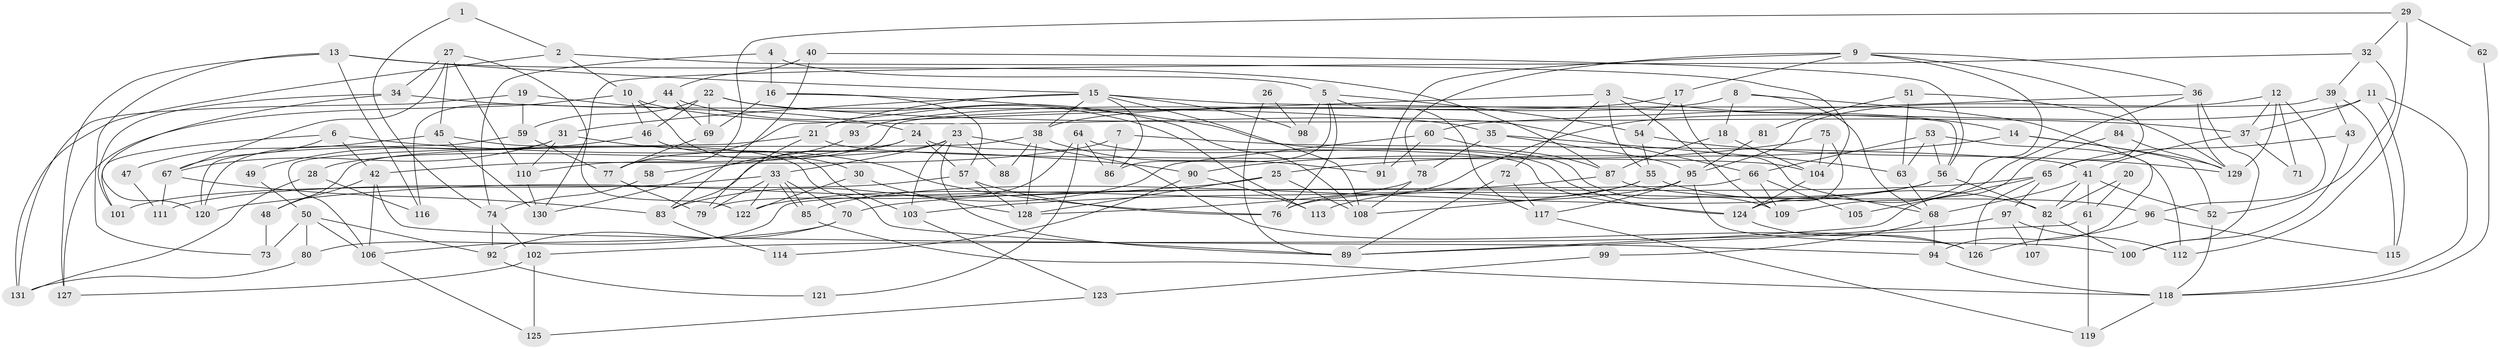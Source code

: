 // coarse degree distribution, {2: 0.17721518987341772, 14: 0.02531645569620253, 9: 0.0379746835443038, 3: 0.1518987341772152, 10: 0.0379746835443038, 6: 0.11392405063291139, 5: 0.13924050632911392, 11: 0.012658227848101266, 17: 0.012658227848101266, 4: 0.24050632911392406, 8: 0.05063291139240506}
// Generated by graph-tools (version 1.1) at 2025/50/03/04/25 22:50:55]
// undirected, 131 vertices, 262 edges
graph export_dot {
  node [color=gray90,style=filled];
  1;
  2;
  3;
  4;
  5;
  6;
  7;
  8;
  9;
  10;
  11;
  12;
  13;
  14;
  15;
  16;
  17;
  18;
  19;
  20;
  21;
  22;
  23;
  24;
  25;
  26;
  27;
  28;
  29;
  30;
  31;
  32;
  33;
  34;
  35;
  36;
  37;
  38;
  39;
  40;
  41;
  42;
  43;
  44;
  45;
  46;
  47;
  48;
  49;
  50;
  51;
  52;
  53;
  54;
  55;
  56;
  57;
  58;
  59;
  60;
  61;
  62;
  63;
  64;
  65;
  66;
  67;
  68;
  69;
  70;
  71;
  72;
  73;
  74;
  75;
  76;
  77;
  78;
  79;
  80;
  81;
  82;
  83;
  84;
  85;
  86;
  87;
  88;
  89;
  90;
  91;
  92;
  93;
  94;
  95;
  96;
  97;
  98;
  99;
  100;
  101;
  102;
  103;
  104;
  105;
  106;
  107;
  108;
  109;
  110;
  111;
  112;
  113;
  114;
  115;
  116;
  117;
  118;
  119;
  120;
  121;
  122;
  123;
  124;
  125;
  126;
  127;
  128;
  129;
  130;
  131;
  1 -- 74;
  1 -- 2;
  2 -- 104;
  2 -- 10;
  2 -- 131;
  3 -- 55;
  3 -- 72;
  3 -- 14;
  3 -- 77;
  3 -- 109;
  4 -- 5;
  4 -- 16;
  4 -- 74;
  5 -- 86;
  5 -- 54;
  5 -- 76;
  5 -- 98;
  5 -- 117;
  6 -- 101;
  6 -- 67;
  6 -- 42;
  6 -- 90;
  7 -- 41;
  7 -- 42;
  7 -- 86;
  8 -- 18;
  8 -- 38;
  8 -- 68;
  8 -- 94;
  9 -- 36;
  9 -- 124;
  9 -- 17;
  9 -- 65;
  9 -- 78;
  9 -- 91;
  10 -- 66;
  10 -- 30;
  10 -- 46;
  10 -- 127;
  11 -- 76;
  11 -- 118;
  11 -- 37;
  11 -- 115;
  12 -- 37;
  12 -- 96;
  12 -- 71;
  12 -- 95;
  12 -- 129;
  13 -- 15;
  13 -- 87;
  13 -- 73;
  13 -- 116;
  13 -- 127;
  14 -- 129;
  14 -- 25;
  14 -- 52;
  15 -- 21;
  15 -- 38;
  15 -- 31;
  15 -- 56;
  15 -- 86;
  15 -- 98;
  15 -- 108;
  16 -- 109;
  16 -- 57;
  16 -- 69;
  17 -- 68;
  17 -- 54;
  17 -- 93;
  18 -- 104;
  18 -- 87;
  19 -- 24;
  19 -- 59;
  19 -- 131;
  20 -- 82;
  20 -- 61;
  21 -- 106;
  21 -- 79;
  21 -- 104;
  22 -- 108;
  22 -- 59;
  22 -- 37;
  22 -- 46;
  22 -- 69;
  23 -- 103;
  23 -- 33;
  23 -- 28;
  23 -- 88;
  23 -- 89;
  23 -- 126;
  24 -- 57;
  24 -- 83;
  24 -- 58;
  24 -- 124;
  25 -- 108;
  25 -- 120;
  25 -- 128;
  26 -- 98;
  26 -- 89;
  27 -- 122;
  27 -- 110;
  27 -- 34;
  27 -- 45;
  27 -- 67;
  28 -- 131;
  28 -- 116;
  29 -- 32;
  29 -- 77;
  29 -- 62;
  29 -- 112;
  30 -- 122;
  30 -- 128;
  31 -- 76;
  31 -- 67;
  31 -- 110;
  31 -- 120;
  32 -- 52;
  32 -- 39;
  32 -- 130;
  33 -- 85;
  33 -- 85;
  33 -- 79;
  33 -- 70;
  33 -- 101;
  33 -- 122;
  34 -- 120;
  34 -- 35;
  34 -- 101;
  35 -- 63;
  35 -- 78;
  35 -- 95;
  36 -- 100;
  36 -- 60;
  36 -- 109;
  36 -- 129;
  37 -- 41;
  37 -- 71;
  38 -- 48;
  38 -- 128;
  38 -- 88;
  38 -- 91;
  39 -- 110;
  39 -- 43;
  39 -- 115;
  40 -- 44;
  40 -- 56;
  40 -- 83;
  41 -- 52;
  41 -- 61;
  41 -- 68;
  41 -- 82;
  42 -- 94;
  42 -- 48;
  42 -- 106;
  43 -- 65;
  43 -- 100;
  44 -- 116;
  44 -- 69;
  44 -- 113;
  45 -- 89;
  45 -- 47;
  45 -- 130;
  46 -- 49;
  46 -- 103;
  47 -- 111;
  48 -- 73;
  49 -- 50;
  50 -- 106;
  50 -- 80;
  50 -- 73;
  50 -- 92;
  51 -- 129;
  51 -- 63;
  51 -- 81;
  52 -- 118;
  53 -- 112;
  53 -- 56;
  53 -- 63;
  53 -- 66;
  54 -- 129;
  54 -- 55;
  55 -- 108;
  55 -- 82;
  55 -- 113;
  56 -- 82;
  56 -- 76;
  56 -- 85;
  57 -- 128;
  57 -- 76;
  57 -- 111;
  58 -- 74;
  59 -- 77;
  59 -- 120;
  60 -- 91;
  60 -- 83;
  60 -- 87;
  61 -- 119;
  61 -- 89;
  62 -- 118;
  63 -- 68;
  64 -- 124;
  64 -- 86;
  64 -- 79;
  64 -- 121;
  65 -- 126;
  65 -- 70;
  65 -- 97;
  65 -- 105;
  66 -- 109;
  66 -- 80;
  66 -- 105;
  67 -- 83;
  67 -- 111;
  68 -- 94;
  68 -- 99;
  69 -- 77;
  70 -- 92;
  70 -- 106;
  72 -- 89;
  72 -- 117;
  74 -- 92;
  74 -- 102;
  75 -- 90;
  75 -- 124;
  75 -- 104;
  77 -- 79;
  78 -- 108;
  78 -- 128;
  80 -- 131;
  81 -- 95;
  82 -- 100;
  82 -- 107;
  83 -- 114;
  84 -- 89;
  84 -- 129;
  85 -- 118;
  87 -- 96;
  87 -- 103;
  90 -- 113;
  90 -- 114;
  92 -- 121;
  93 -- 130;
  94 -- 118;
  95 -- 100;
  95 -- 117;
  95 -- 122;
  96 -- 126;
  96 -- 115;
  97 -- 102;
  97 -- 107;
  97 -- 112;
  99 -- 123;
  102 -- 127;
  102 -- 125;
  103 -- 123;
  104 -- 124;
  106 -- 125;
  110 -- 130;
  117 -- 119;
  118 -- 119;
  123 -- 125;
  124 -- 126;
}
